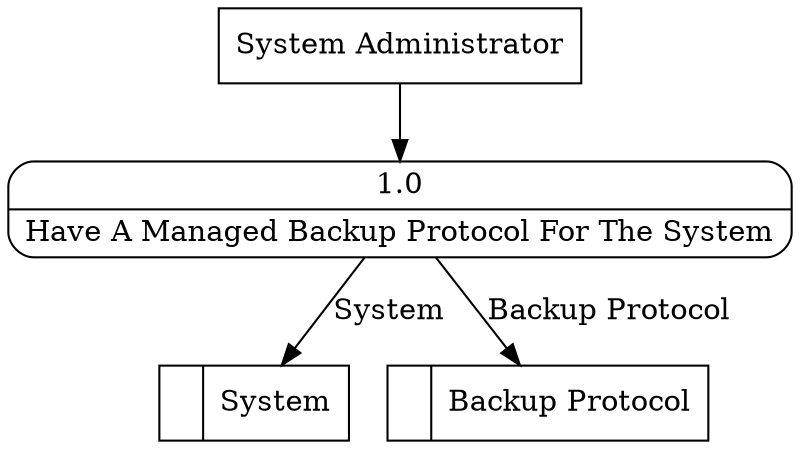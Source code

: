 digraph dfd2{ 
node[shape=record]
200 [label="<f0>  |<f1> System " ];
201 [label="<f0>  |<f1> Backup Protocol " ];
202 [label="System Administrator" shape=box];
203 [label="{<f0> 1.0|<f1> Have A Managed Backup Protocol For The System }" shape=Mrecord];
202 -> 203
203 -> 201 [label="Backup Protocol"]
203 -> 200 [label="System"]
}
